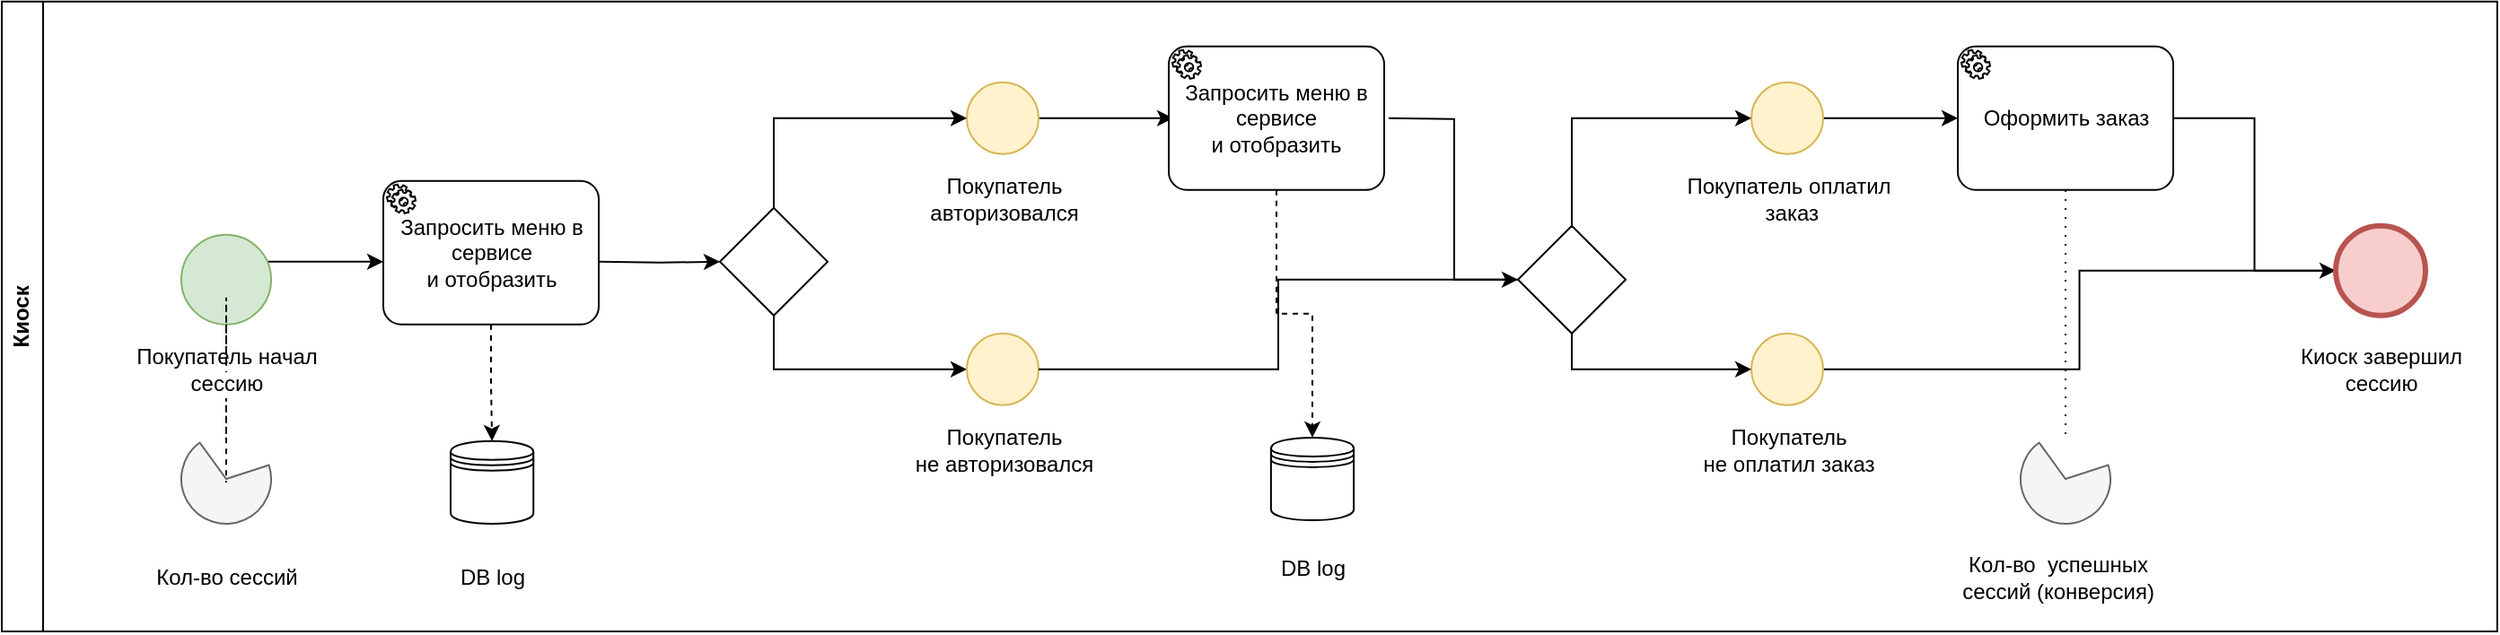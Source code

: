 <mxfile version="22.0.8" type="github">
  <diagram name="Страница — 1" id="Q8KHaUthsuFeSNkkdv9o">
    <mxGraphModel dx="593" dy="744" grid="1" gridSize="10" guides="1" tooltips="1" connect="1" arrows="1" fold="1" page="1" pageScale="1" pageWidth="827" pageHeight="1169" math="0" shadow="0">
      <root>
        <mxCell id="0" />
        <mxCell id="1" parent="0" />
        <mxCell id="bKMlac2f21c74Cc6UCh6-1" value="Киоск" style="swimlane;horizontal=0;whiteSpace=wrap;html=1;" vertex="1" parent="1">
          <mxGeometry x="1110" y="108.88" width="1390" height="351.12" as="geometry" />
        </mxCell>
        <mxCell id="bKMlac2f21c74Cc6UCh6-2" style="edgeStyle=orthogonalEdgeStyle;rounded=0;orthogonalLoop=1;jettySize=auto;html=1;" edge="1" parent="bKMlac2f21c74Cc6UCh6-1" source="bKMlac2f21c74Cc6UCh6-3">
          <mxGeometry relative="1" as="geometry">
            <mxPoint x="652.5" y="65" as="targetPoint" />
          </mxGeometry>
        </mxCell>
        <mxCell id="bKMlac2f21c74Cc6UCh6-3" value="" style="ellipse;whiteSpace=wrap;html=1;aspect=fixed;fillColor=#fff2cc;strokeColor=#d6b656;" vertex="1" parent="bKMlac2f21c74Cc6UCh6-1">
          <mxGeometry x="537.5" y="45" width="40" height="40" as="geometry" />
        </mxCell>
        <mxCell id="bKMlac2f21c74Cc6UCh6-4" value="Покупатель &lt;br&gt;авторизовался" style="text;html=1;align=center;verticalAlign=middle;resizable=0;points=[];autosize=1;strokeColor=none;fillColor=none;" vertex="1" parent="bKMlac2f21c74Cc6UCh6-1">
          <mxGeometry x="502.5" y="90.0" width="110" height="40" as="geometry" />
        </mxCell>
        <mxCell id="bKMlac2f21c74Cc6UCh6-5" style="edgeStyle=orthogonalEdgeStyle;rounded=0;orthogonalLoop=1;jettySize=auto;html=1;exitX=0.5;exitY=0;exitDx=0;exitDy=0;entryX=0;entryY=0.5;entryDx=0;entryDy=0;" edge="1" parent="bKMlac2f21c74Cc6UCh6-1" source="bKMlac2f21c74Cc6UCh6-7" target="bKMlac2f21c74Cc6UCh6-3">
          <mxGeometry relative="1" as="geometry" />
        </mxCell>
        <mxCell id="bKMlac2f21c74Cc6UCh6-6" style="edgeStyle=orthogonalEdgeStyle;rounded=0;orthogonalLoop=1;jettySize=auto;html=1;entryX=0;entryY=0.5;entryDx=0;entryDy=0;exitX=0.5;exitY=1;exitDx=0;exitDy=0;" edge="1" parent="bKMlac2f21c74Cc6UCh6-1" source="bKMlac2f21c74Cc6UCh6-7" target="bKMlac2f21c74Cc6UCh6-11">
          <mxGeometry relative="1" as="geometry" />
        </mxCell>
        <mxCell id="bKMlac2f21c74Cc6UCh6-7" value="" style="rhombus;whiteSpace=wrap;html=1;" vertex="1" parent="bKMlac2f21c74Cc6UCh6-1">
          <mxGeometry x="400" y="115" width="60" height="60" as="geometry" />
        </mxCell>
        <mxCell id="bKMlac2f21c74Cc6UCh6-8" style="edgeStyle=orthogonalEdgeStyle;rounded=0;orthogonalLoop=1;jettySize=auto;html=1;entryX=0;entryY=0.5;entryDx=0;entryDy=0;" edge="1" parent="bKMlac2f21c74Cc6UCh6-1">
          <mxGeometry relative="1" as="geometry">
            <mxPoint x="142.5" y="145.02" as="sourcePoint" />
            <mxPoint x="212.5" y="145" as="targetPoint" />
          </mxGeometry>
        </mxCell>
        <mxCell id="bKMlac2f21c74Cc6UCh6-10" style="edgeStyle=orthogonalEdgeStyle;rounded=0;orthogonalLoop=1;jettySize=auto;html=1;entryX=0;entryY=0.5;entryDx=0;entryDy=0;" edge="1" parent="bKMlac2f21c74Cc6UCh6-1" target="bKMlac2f21c74Cc6UCh6-7">
          <mxGeometry relative="1" as="geometry">
            <mxPoint x="332.5" y="145" as="sourcePoint" />
          </mxGeometry>
        </mxCell>
        <mxCell id="bKMlac2f21c74Cc6UCh6-11" value="" style="ellipse;whiteSpace=wrap;html=1;aspect=fixed;fillColor=#fff2cc;strokeColor=#d6b656;" vertex="1" parent="bKMlac2f21c74Cc6UCh6-1">
          <mxGeometry x="537.5" y="185" width="40" height="40" as="geometry" />
        </mxCell>
        <mxCell id="bKMlac2f21c74Cc6UCh6-12" value="Покупатель &lt;br&gt;не авторизовался" style="text;html=1;align=center;verticalAlign=middle;resizable=0;points=[];autosize=1;strokeColor=none;fillColor=none;" vertex="1" parent="bKMlac2f21c74Cc6UCh6-1">
          <mxGeometry x="497.5" y="230" width="120" height="40" as="geometry" />
        </mxCell>
        <mxCell id="bKMlac2f21c74Cc6UCh6-13" style="edgeStyle=orthogonalEdgeStyle;rounded=0;orthogonalLoop=1;jettySize=auto;html=1;entryX=0;entryY=0.5;entryDx=0;entryDy=0;" edge="1" parent="bKMlac2f21c74Cc6UCh6-1" target="bKMlac2f21c74Cc6UCh6-22">
          <mxGeometry relative="1" as="geometry">
            <mxPoint x="772.5" y="65.02" as="sourcePoint" />
          </mxGeometry>
        </mxCell>
        <mxCell id="bKMlac2f21c74Cc6UCh6-14" style="edgeStyle=orthogonalEdgeStyle;rounded=0;orthogonalLoop=1;jettySize=auto;html=1;" edge="1" parent="bKMlac2f21c74Cc6UCh6-1" source="bKMlac2f21c74Cc6UCh6-15" target="bKMlac2f21c74Cc6UCh6-25">
          <mxGeometry relative="1" as="geometry" />
        </mxCell>
        <mxCell id="bKMlac2f21c74Cc6UCh6-15" value="" style="ellipse;whiteSpace=wrap;html=1;aspect=fixed;fillColor=#fff2cc;strokeColor=#d6b656;" vertex="1" parent="bKMlac2f21c74Cc6UCh6-1">
          <mxGeometry x="974.5" y="45" width="40" height="40" as="geometry" />
        </mxCell>
        <mxCell id="bKMlac2f21c74Cc6UCh6-16" value="Покупатель оплатил&lt;br&gt;&amp;nbsp;заказ" style="text;html=1;align=center;verticalAlign=middle;resizable=0;points=[];autosize=1;strokeColor=none;fillColor=none;" vertex="1" parent="bKMlac2f21c74Cc6UCh6-1">
          <mxGeometry x="924.5" y="90.0" width="140" height="40" as="geometry" />
        </mxCell>
        <mxCell id="bKMlac2f21c74Cc6UCh6-17" style="edgeStyle=orthogonalEdgeStyle;rounded=0;orthogonalLoop=1;jettySize=auto;html=1;endArrow=none;endFill=0;entryX=0;entryY=0.5;entryDx=0;entryDy=0;entryPerimeter=0;" edge="1" parent="bKMlac2f21c74Cc6UCh6-1" source="bKMlac2f21c74Cc6UCh6-18" target="bKMlac2f21c74Cc6UCh6-28">
          <mxGeometry relative="1" as="geometry">
            <mxPoint x="1250" y="151.12" as="targetPoint" />
          </mxGeometry>
        </mxCell>
        <mxCell id="bKMlac2f21c74Cc6UCh6-18" value="" style="ellipse;whiteSpace=wrap;html=1;aspect=fixed;fillColor=#fff2cc;strokeColor=#d6b656;" vertex="1" parent="bKMlac2f21c74Cc6UCh6-1">
          <mxGeometry x="974.5" y="185" width="40" height="40" as="geometry" />
        </mxCell>
        <mxCell id="bKMlac2f21c74Cc6UCh6-19" value="Покупатель &lt;br&gt;не оплатил заказ" style="text;html=1;align=center;verticalAlign=middle;resizable=0;points=[];autosize=1;strokeColor=none;fillColor=none;" vertex="1" parent="bKMlac2f21c74Cc6UCh6-1">
          <mxGeometry x="934.5" y="230" width="120" height="40" as="geometry" />
        </mxCell>
        <mxCell id="bKMlac2f21c74Cc6UCh6-20" style="edgeStyle=orthogonalEdgeStyle;rounded=0;orthogonalLoop=1;jettySize=auto;html=1;entryX=0;entryY=0.5;entryDx=0;entryDy=0;exitX=0.5;exitY=0;exitDx=0;exitDy=0;" edge="1" parent="bKMlac2f21c74Cc6UCh6-1" source="bKMlac2f21c74Cc6UCh6-22" target="bKMlac2f21c74Cc6UCh6-15">
          <mxGeometry relative="1" as="geometry" />
        </mxCell>
        <mxCell id="bKMlac2f21c74Cc6UCh6-21" style="edgeStyle=orthogonalEdgeStyle;rounded=0;orthogonalLoop=1;jettySize=auto;html=1;entryX=0;entryY=0.5;entryDx=0;entryDy=0;exitX=0.5;exitY=1;exitDx=0;exitDy=0;" edge="1" parent="bKMlac2f21c74Cc6UCh6-1" source="bKMlac2f21c74Cc6UCh6-22" target="bKMlac2f21c74Cc6UCh6-18">
          <mxGeometry relative="1" as="geometry" />
        </mxCell>
        <mxCell id="bKMlac2f21c74Cc6UCh6-22" value="" style="rhombus;whiteSpace=wrap;html=1;" vertex="1" parent="bKMlac2f21c74Cc6UCh6-1">
          <mxGeometry x="844.5" y="125" width="60" height="60" as="geometry" />
        </mxCell>
        <mxCell id="bKMlac2f21c74Cc6UCh6-23" value="Киоск завершил &lt;br&gt;сессию" style="text;html=1;align=center;verticalAlign=middle;resizable=0;points=[];autosize=1;strokeColor=none;fillColor=none;" vertex="1" parent="bKMlac2f21c74Cc6UCh6-1">
          <mxGeometry x="1270" y="185" width="110" height="40" as="geometry" />
        </mxCell>
        <mxCell id="bKMlac2f21c74Cc6UCh6-24" style="edgeStyle=orthogonalEdgeStyle;rounded=0;orthogonalLoop=1;jettySize=auto;html=1;entryX=0;entryY=0.5;entryDx=0;entryDy=0;entryPerimeter=0;" edge="1" parent="bKMlac2f21c74Cc6UCh6-1" source="bKMlac2f21c74Cc6UCh6-25" target="bKMlac2f21c74Cc6UCh6-28">
          <mxGeometry relative="1" as="geometry">
            <mxPoint x="1290" y="150" as="targetPoint" />
          </mxGeometry>
        </mxCell>
        <mxCell id="bKMlac2f21c74Cc6UCh6-25" value="Оформить заказ" style="rounded=1;whiteSpace=wrap;html=1;" vertex="1" parent="bKMlac2f21c74Cc6UCh6-1">
          <mxGeometry x="1089.5" y="35" width="120" height="60" as="geometry" />
        </mxCell>
        <mxCell id="bKMlac2f21c74Cc6UCh6-44" style="edgeStyle=orthogonalEdgeStyle;rounded=0;orthogonalLoop=1;jettySize=auto;html=1;entryX=0.5;entryY=0;entryDx=0;entryDy=0;dashed=1;" edge="1" parent="bKMlac2f21c74Cc6UCh6-1" source="bKMlac2f21c74Cc6UCh6-26" target="bKMlac2f21c74Cc6UCh6-41">
          <mxGeometry relative="1" as="geometry" />
        </mxCell>
        <mxCell id="bKMlac2f21c74Cc6UCh6-26" value="Запросить меню в сервисе&lt;br style=&quot;border-color: var(--border-color);&quot;&gt;и отобразить" style="points=[[0.25,0,0],[0.5,0,0],[0.75,0,0],[1,0.25,0],[1,0.5,0],[1,0.75,0],[0.75,1,0],[0.5,1,0],[0.25,1,0],[0,0.75,0],[0,0.5,0],[0,0.25,0]];shape=mxgraph.bpmn.task;whiteSpace=wrap;rectStyle=rounded;size=10;html=1;container=1;expand=0;collapsible=0;taskMarker=service;" vertex="1" parent="bKMlac2f21c74Cc6UCh6-1">
          <mxGeometry x="212.5" y="100" width="120" height="80" as="geometry" />
        </mxCell>
        <mxCell id="bKMlac2f21c74Cc6UCh6-27" value="Запросить меню в сервисе&lt;br style=&quot;border-color: var(--border-color);&quot;&gt;и отобразить" style="points=[[0.25,0,0],[0.5,0,0],[0.75,0,0],[1,0.25,0],[1,0.5,0],[1,0.75,0],[0.75,1,0],[0.5,1,0],[0.25,1,0],[0,0.75,0],[0,0.5,0],[0,0.25,0]];shape=mxgraph.bpmn.task;whiteSpace=wrap;rectStyle=rounded;size=10;html=1;container=1;expand=0;collapsible=0;taskMarker=service;" vertex="1" parent="bKMlac2f21c74Cc6UCh6-1">
          <mxGeometry x="650" y="25" width="120" height="80" as="geometry" />
        </mxCell>
        <mxCell id="bKMlac2f21c74Cc6UCh6-28" value="" style="points=[[0.145,0.145,0],[0.5,0,0],[0.855,0.145,0],[1,0.5,0],[0.855,0.855,0],[0.5,1,0],[0.145,0.855,0],[0,0.5,0]];shape=mxgraph.bpmn.event;html=1;verticalLabelPosition=bottom;labelBackgroundColor=#ffffff;verticalAlign=top;align=center;perimeter=ellipsePerimeter;outlineConnect=0;aspect=fixed;outline=end;symbol=terminate2;fillColor=#f8cecc;strokeColor=#b85450;" vertex="1" parent="bKMlac2f21c74Cc6UCh6-1">
          <mxGeometry x="1300" y="125" width="50" height="50" as="geometry" />
        </mxCell>
        <mxCell id="bKMlac2f21c74Cc6UCh6-29" value="" style="points=[[0.145,0.145,0],[0.5,0,0],[0.855,0.145,0],[1,0.5,0],[0.855,0.855,0],[0.5,1,0],[0.145,0.855,0],[0,0.5,0]];shape=mxgraph.bpmn.event;html=1;verticalLabelPosition=bottom;labelBackgroundColor=#ffffff;verticalAlign=top;align=center;perimeter=ellipsePerimeter;outlineConnect=0;aspect=fixed;outline=standard;symbol=general;fillColor=#d5e8d4;strokeColor=#82b366;" vertex="1" parent="bKMlac2f21c74Cc6UCh6-1">
          <mxGeometry x="100" y="130" width="50" height="50" as="geometry" />
        </mxCell>
        <mxCell id="bKMlac2f21c74Cc6UCh6-30" style="edgeStyle=orthogonalEdgeStyle;rounded=0;orthogonalLoop=1;jettySize=auto;html=1;endArrow=none;endFill=0;entryX=0;entryY=0.5;entryDx=0;entryDy=0;" edge="1" parent="bKMlac2f21c74Cc6UCh6-1" source="bKMlac2f21c74Cc6UCh6-11" target="bKMlac2f21c74Cc6UCh6-22">
          <mxGeometry relative="1" as="geometry">
            <mxPoint x="810" y="166.12" as="targetPoint" />
          </mxGeometry>
        </mxCell>
        <mxCell id="bKMlac2f21c74Cc6UCh6-31" value="Оформить заказ" style="points=[[0.25,0,0],[0.5,0,0],[0.75,0,0],[1,0.25,0],[1,0.5,0],[1,0.75,0],[0.75,1,0],[0.5,1,0],[0.25,1,0],[0,0.75,0],[0,0.5,0],[0,0.25,0]];shape=mxgraph.bpmn.task;whiteSpace=wrap;rectStyle=rounded;size=10;html=1;container=1;expand=0;collapsible=0;taskMarker=service;" vertex="1" parent="bKMlac2f21c74Cc6UCh6-1">
          <mxGeometry x="1089.5" y="25" width="120" height="80" as="geometry" />
        </mxCell>
        <mxCell id="bKMlac2f21c74Cc6UCh6-32" value="" style="verticalLabelPosition=bottom;verticalAlign=top;html=1;shape=mxgraph.basic.pie;startAngle=0.2;endAngle=0.9;fillColor=#f5f5f5;fontColor=#333333;strokeColor=#666666;" vertex="1" parent="bKMlac2f21c74Cc6UCh6-1">
          <mxGeometry x="100" y="241.12" width="50" height="50" as="geometry" />
        </mxCell>
        <mxCell id="bKMlac2f21c74Cc6UCh6-33" value="Кол-во сессий" style="text;html=1;align=center;verticalAlign=middle;resizable=0;points=[];autosize=1;strokeColor=none;fillColor=none;" vertex="1" parent="bKMlac2f21c74Cc6UCh6-1">
          <mxGeometry x="75" y="306.12" width="100" height="30" as="geometry" />
        </mxCell>
        <mxCell id="bKMlac2f21c74Cc6UCh6-36" value="" style="verticalLabelPosition=bottom;verticalAlign=top;html=1;shape=mxgraph.basic.pie;startAngle=0.2;endAngle=0.9;fillColor=#f5f5f5;fontColor=#333333;strokeColor=#666666;" vertex="1" parent="bKMlac2f21c74Cc6UCh6-1">
          <mxGeometry x="1124.5" y="241.12" width="50" height="50" as="geometry" />
        </mxCell>
        <mxCell id="bKMlac2f21c74Cc6UCh6-37" value="Кол-во&amp;nbsp; успешных &lt;br&gt;сессий (конверсия)" style="text;html=1;align=center;verticalAlign=middle;resizable=0;points=[];autosize=1;strokeColor=none;fillColor=none;" vertex="1" parent="bKMlac2f21c74Cc6UCh6-1">
          <mxGeometry x="1079.5" y="301.12" width="130" height="40" as="geometry" />
        </mxCell>
        <mxCell id="bKMlac2f21c74Cc6UCh6-40" value="" style="edgeStyle=elbowEdgeStyle;fontSize=12;html=1;endFill=0;startFill=0;endSize=6;startSize=6;dashed=1;dashPattern=1 4;endArrow=none;startArrow=none;rounded=0;entryX=0.5;entryY=1;entryDx=0;entryDy=0;entryPerimeter=0;" edge="1" parent="bKMlac2f21c74Cc6UCh6-1" source="bKMlac2f21c74Cc6UCh6-36" target="bKMlac2f21c74Cc6UCh6-31">
          <mxGeometry width="160" relative="1" as="geometry">
            <mxPoint x="590" y="271.12" as="sourcePoint" />
            <mxPoint x="750" y="271.12" as="targetPoint" />
          </mxGeometry>
        </mxCell>
        <mxCell id="bKMlac2f21c74Cc6UCh6-41" value="" style="shape=datastore;html=1;labelPosition=center;verticalLabelPosition=bottom;align=center;verticalAlign=top;" vertex="1" parent="bKMlac2f21c74Cc6UCh6-1">
          <mxGeometry x="250" y="245" width="46.12" height="46.12" as="geometry" />
        </mxCell>
        <mxCell id="bKMlac2f21c74Cc6UCh6-42" value="DB log" style="text;html=1;align=center;verticalAlign=middle;resizable=0;points=[];autosize=1;strokeColor=none;fillColor=none;" vertex="1" parent="bKMlac2f21c74Cc6UCh6-1">
          <mxGeometry x="243.06" y="306.12" width="60" height="30" as="geometry" />
        </mxCell>
        <mxCell id="bKMlac2f21c74Cc6UCh6-45" style="edgeStyle=orthogonalEdgeStyle;rounded=0;orthogonalLoop=1;jettySize=auto;html=1;entryX=0.5;entryY=0.54;entryDx=0;entryDy=0;entryPerimeter=0;endArrow=none;endFill=0;dashed=1;" edge="1" parent="bKMlac2f21c74Cc6UCh6-1" source="bKMlac2f21c74Cc6UCh6-9" target="bKMlac2f21c74Cc6UCh6-32">
          <mxGeometry relative="1" as="geometry" />
        </mxCell>
        <mxCell id="bKMlac2f21c74Cc6UCh6-48" value="" style="edgeStyle=orthogonalEdgeStyle;rounded=0;orthogonalLoop=1;jettySize=auto;html=1;entryX=0.5;entryY=0.54;entryDx=0;entryDy=0;entryPerimeter=0;endArrow=none;endFill=0;dashed=1;" edge="1" parent="bKMlac2f21c74Cc6UCh6-1" source="bKMlac2f21c74Cc6UCh6-29" target="bKMlac2f21c74Cc6UCh6-9">
          <mxGeometry relative="1" as="geometry">
            <mxPoint x="1235" y="288.88" as="sourcePoint" />
            <mxPoint x="1235" y="376.88" as="targetPoint" />
          </mxGeometry>
        </mxCell>
        <mxCell id="bKMlac2f21c74Cc6UCh6-9" value="Покупатель начал &lt;br&gt;сессию" style="text;html=1;align=center;verticalAlign=middle;resizable=0;points=[];autosize=1;strokeColor=none;fillColor=none;" vertex="1" parent="bKMlac2f21c74Cc6UCh6-1">
          <mxGeometry x="65" y="185" width="120" height="40" as="geometry" />
        </mxCell>
        <mxCell id="bKMlac2f21c74Cc6UCh6-53" style="edgeStyle=orthogonalEdgeStyle;rounded=0;orthogonalLoop=1;jettySize=auto;html=1;entryX=0.5;entryY=0;entryDx=0;entryDy=0;dashed=1;" edge="1" target="bKMlac2f21c74Cc6UCh6-54" parent="bKMlac2f21c74Cc6UCh6-1" source="bKMlac2f21c74Cc6UCh6-27">
          <mxGeometry relative="1" as="geometry">
            <mxPoint x="729.94" y="161.12" as="sourcePoint" />
          </mxGeometry>
        </mxCell>
        <mxCell id="bKMlac2f21c74Cc6UCh6-54" value="" style="shape=datastore;html=1;labelPosition=center;verticalLabelPosition=bottom;align=center;verticalAlign=top;" vertex="1" parent="bKMlac2f21c74Cc6UCh6-1">
          <mxGeometry x="706.94" y="243.06" width="46.12" height="46.12" as="geometry" />
        </mxCell>
        <mxCell id="bKMlac2f21c74Cc6UCh6-55" value="DB log" style="text;html=1;align=center;verticalAlign=middle;resizable=0;points=[];autosize=1;strokeColor=none;fillColor=none;" vertex="1" parent="bKMlac2f21c74Cc6UCh6-1">
          <mxGeometry x="700" y="301.12" width="60" height="30" as="geometry" />
        </mxCell>
      </root>
    </mxGraphModel>
  </diagram>
</mxfile>
